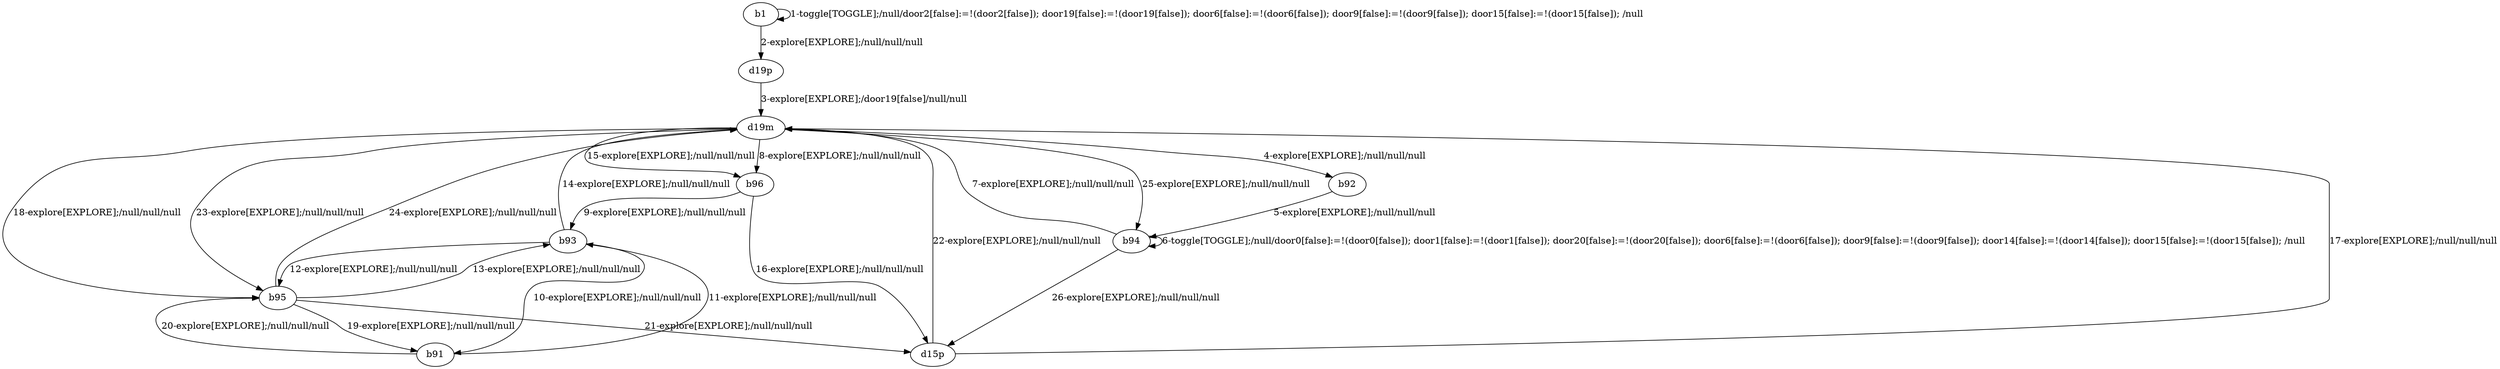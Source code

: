 # Total number of goals covered by this test: 1
# b93 --> d19m

digraph g {
"b1" -> "b1" [label = "1-toggle[TOGGLE];/null/door2[false]:=!(door2[false]); door19[false]:=!(door19[false]); door6[false]:=!(door6[false]); door9[false]:=!(door9[false]); door15[false]:=!(door15[false]); /null"];
"b1" -> "d19p" [label = "2-explore[EXPLORE];/null/null/null"];
"d19p" -> "d19m" [label = "3-explore[EXPLORE];/door19[false]/null/null"];
"d19m" -> "b92" [label = "4-explore[EXPLORE];/null/null/null"];
"b92" -> "b94" [label = "5-explore[EXPLORE];/null/null/null"];
"b94" -> "b94" [label = "6-toggle[TOGGLE];/null/door0[false]:=!(door0[false]); door1[false]:=!(door1[false]); door20[false]:=!(door20[false]); door6[false]:=!(door6[false]); door9[false]:=!(door9[false]); door14[false]:=!(door14[false]); door15[false]:=!(door15[false]); /null"];
"b94" -> "d19m" [label = "7-explore[EXPLORE];/null/null/null"];
"d19m" -> "b96" [label = "8-explore[EXPLORE];/null/null/null"];
"b96" -> "b93" [label = "9-explore[EXPLORE];/null/null/null"];
"b93" -> "b91" [label = "10-explore[EXPLORE];/null/null/null"];
"b91" -> "b93" [label = "11-explore[EXPLORE];/null/null/null"];
"b93" -> "b95" [label = "12-explore[EXPLORE];/null/null/null"];
"b95" -> "b93" [label = "13-explore[EXPLORE];/null/null/null"];
"b93" -> "d19m" [label = "14-explore[EXPLORE];/null/null/null"];
"d19m" -> "b96" [label = "15-explore[EXPLORE];/null/null/null"];
"b96" -> "d15p" [label = "16-explore[EXPLORE];/null/null/null"];
"d15p" -> "d19m" [label = "17-explore[EXPLORE];/null/null/null"];
"d19m" -> "b95" [label = "18-explore[EXPLORE];/null/null/null"];
"b95" -> "b91" [label = "19-explore[EXPLORE];/null/null/null"];
"b91" -> "b95" [label = "20-explore[EXPLORE];/null/null/null"];
"b95" -> "d15p" [label = "21-explore[EXPLORE];/null/null/null"];
"d15p" -> "d19m" [label = "22-explore[EXPLORE];/null/null/null"];
"d19m" -> "b95" [label = "23-explore[EXPLORE];/null/null/null"];
"b95" -> "d19m" [label = "24-explore[EXPLORE];/null/null/null"];
"d19m" -> "b94" [label = "25-explore[EXPLORE];/null/null/null"];
"b94" -> "d15p" [label = "26-explore[EXPLORE];/null/null/null"];
}